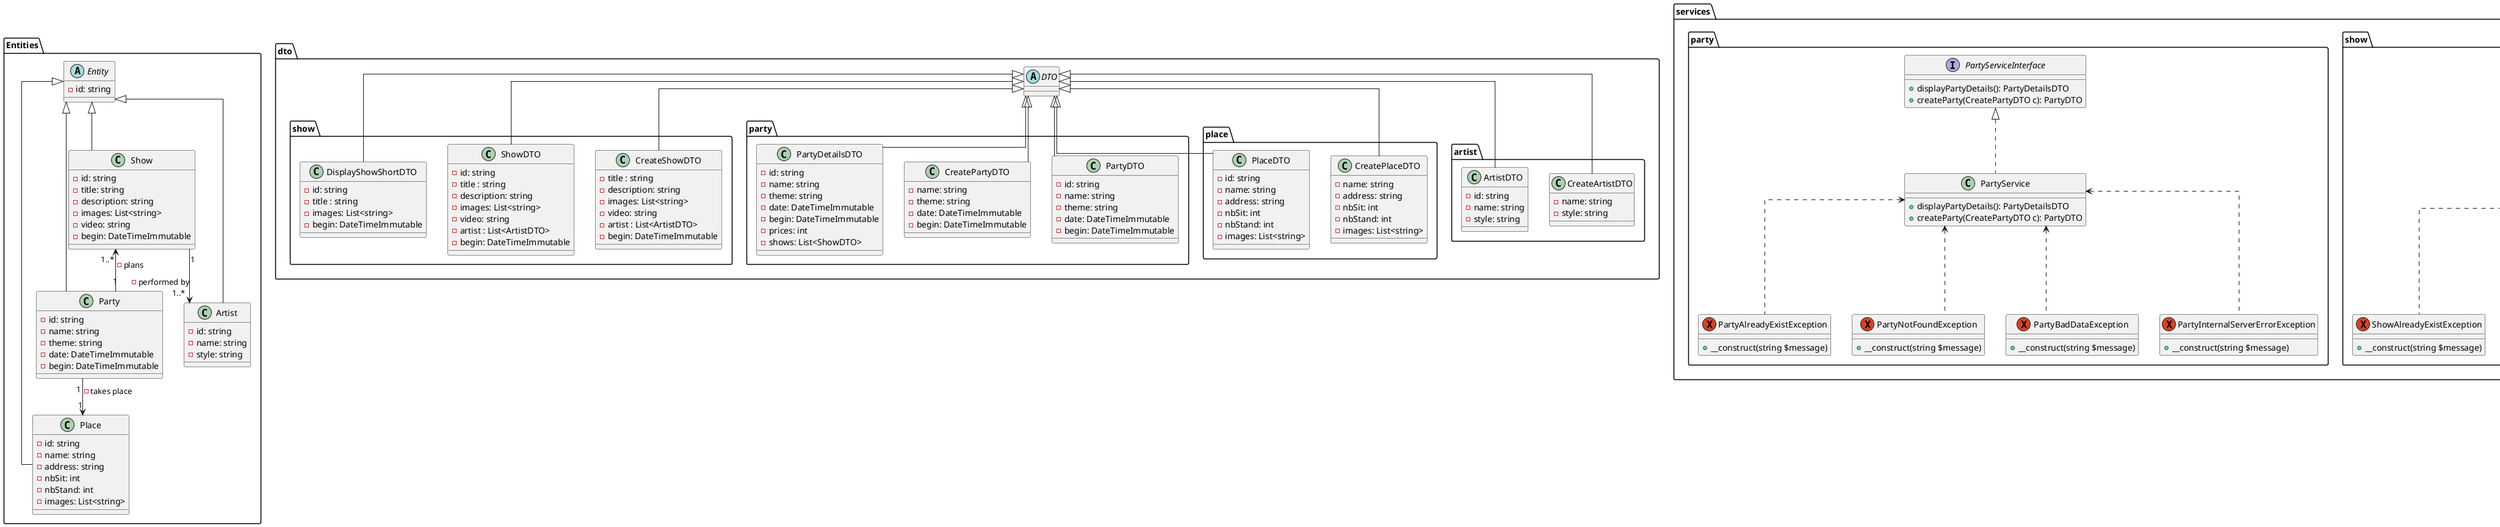 @startuml
package Entities{
abstract Entity{
    -id: string
}

class "Show"{
    -id: string
    -title: string
    -description: string
    -images: List<string>
    -video: string
    -begin: DateTimeImmutable
}

class "Place"{
    -id: string
    -name: string
    -address: string
    -nbSit: int
    -nbStand: int
    -images: List<string>
}

class "Party"{
    -id: string
    -name: string
    -theme: string
    -date: DateTimeImmutable
    -begin: DateTimeImmutable
}

class Artist {
    -id: string
    -name: string
    -style: string
}
"Show" "1..*"<--"1" "Party" : -plans

"Party" "1"-->"1" "Place" : -takes place

"Show" "1"-->"1..*" "Artist" : -performed by

"Entity" <|-- "Show"
"Entity" <|-- "Place"
"Entity" <|-- "Party"
"Entity" <|-- "Artist"
}
package "dto" {
abstract DTO {
}
package "show"{

    class CreateShowDTO{
        -title : string
        -description: string
        -images: List<string>
        -video: string
        -artist : List<ArtistDTO>
        -begin: DateTimeImmutable
    }
    class ShowDTO{
        -id: string
        -title : string
        -description: string
        -images: List<string>
        -video: string
        -artist : List<ArtistDTO>
        -begin: DateTimeImmutable
    }
    class DisplayShowShortDTO{
        -id: string
        -title : string
        -images: List<string>
        -begin: DateTimeImmutable
    }
}
package "party" {
    class PartyDTO {
        -id: string
        -name: string
        -theme: string
        -date: DateTimeImmutable
        -begin: DateTimeImmutable
    }
    class CreatePartyDTO {
        -name: string
        -theme: string
        -date: DateTimeImmutable
        -begin: DateTimeImmutable
    }
    class PartyDetailsDTO {
        -id: string
        -name: string
        -theme: string
        -date: DateTimeImmutable
        -begin: DateTimeImmutable
        -prices: int
        -shows: List<ShowDTO>
    }

}

package "place"{
    class "CreatePlaceDTO"{
        -name: string
        -address: string
        -nbSit: int
        -nbStand: int
        -images: List<string>
    }

    class "PlaceDTO"{
        -id: string
        -name: string
        -address: string
        -nbSit: int
        -nbStand: int
        -images: List<string>
    }
}

package "artist"{
    class "CreateArtistDTO"{
        -name: string
        -style: string
    }
    class "ArtistDTO"{
        -id: string
        -name: string
        -style: string
    }
}

DTO <|-- CreateShowDTO
DTO <|-- ShowDTO
DTO <|-- DisplayShowShortDTO
DTO <|-- PartyDTO
DTO <|-- CreatePartyDTO
DTO <|-- PartyDetailsDTO
DTO <|-- CreatePlaceDTO
DTO <|-- PlaceDTO
DTO <|-- CreateArtistDTO
DTO <|-- ArtistDTO
}

package "services" {
    package "show"{
        interface ShowServiceInterface{
            + displayShows() : DisplayShowShortDTO
            + createShow(createShowDTO c): ShowDTO
        }

        class ShowService implements ShowServiceInterface{
            + displayShows() : DisplayShowShortDTO
            + createShow(createShowDTO c): ShowDTO
        }

        exception ShowAlreadyExistException{
            + __construct(string $message)
        }
        exception ShowNotFoundException{
            + __construct(string $message)
        }
        exception ShowBadDataException{
            + __construct(string $message)
        }
        exception ShowInternalServerErrorException{
            + __construct(string $message)
        }
        ShowService <.. ShowAlreadyExistException
        ShowService <.. ShowNotFoundException
        ShowService <.. ShowBadDataException
        ShowService <.. ShowInternalServerErrorException
    }

    package "party" {
        interface PartyServiceInterface {
            +displayPartyDetails(): PartyDetailsDTO
            +createParty(CreatePartyDTO c): PartyDTO
        }
        class PartyService implements PartyServiceInterface{
                +displayPartyDetails(): PartyDetailsDTO
                +createParty(CreatePartyDTO c): PartyDTO
        }
        exception PartyAlreadyExistException{
                + __construct(string $message)
        }
        exception PartyNotFoundException{
                + __construct(string $message)
        }
        exception PartyBadDataException{
                + __construct(string $message)
        }
        exception PartyInternalServerErrorException{
                + __construct(string $message)
        }
        PartyService <.. PartyAlreadyExistException
        PartyService <.. PartyNotFoundException
        PartyService <.. PartyBadDataException
        PartyService <.. PartyInternalServerErrorException
    }
}


skinparam linetype ortho


@enduml